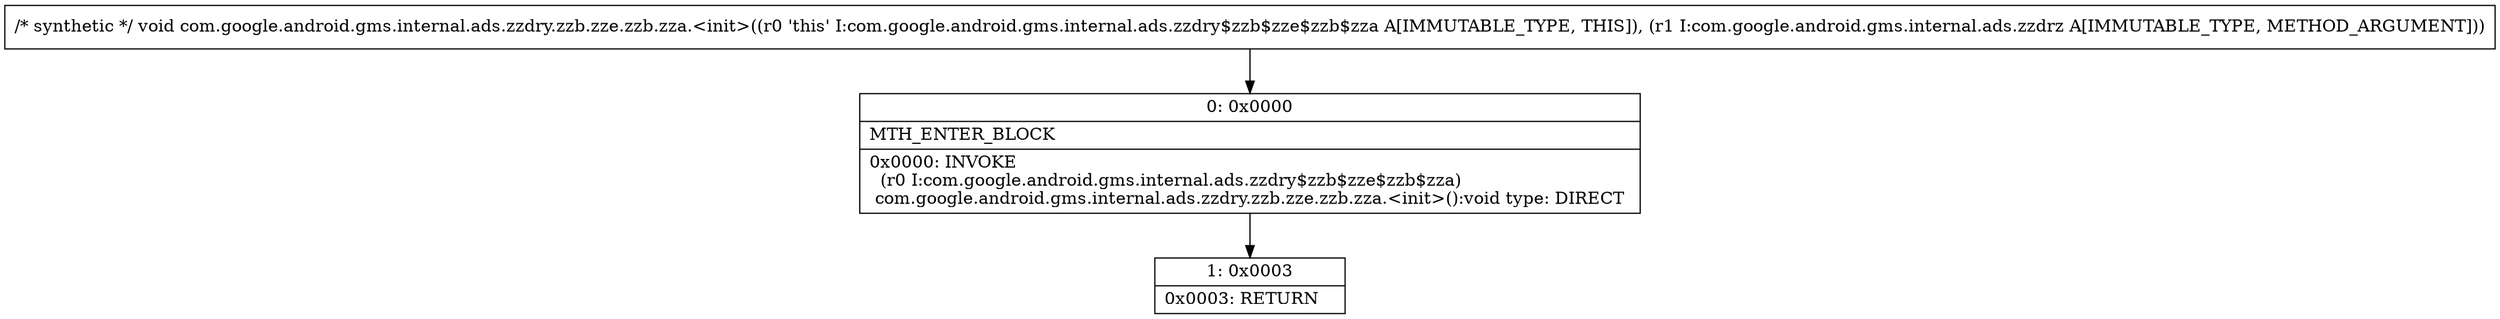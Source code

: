 digraph "CFG forcom.google.android.gms.internal.ads.zzdry.zzb.zze.zzb.zza.\<init\>(Lcom\/google\/android\/gms\/internal\/ads\/zzdrz;)V" {
Node_0 [shape=record,label="{0\:\ 0x0000|MTH_ENTER_BLOCK\l|0x0000: INVOKE  \l  (r0 I:com.google.android.gms.internal.ads.zzdry$zzb$zze$zzb$zza)\l com.google.android.gms.internal.ads.zzdry.zzb.zze.zzb.zza.\<init\>():void type: DIRECT \l}"];
Node_1 [shape=record,label="{1\:\ 0x0003|0x0003: RETURN   \l}"];
MethodNode[shape=record,label="{\/* synthetic *\/ void com.google.android.gms.internal.ads.zzdry.zzb.zze.zzb.zza.\<init\>((r0 'this' I:com.google.android.gms.internal.ads.zzdry$zzb$zze$zzb$zza A[IMMUTABLE_TYPE, THIS]), (r1 I:com.google.android.gms.internal.ads.zzdrz A[IMMUTABLE_TYPE, METHOD_ARGUMENT])) }"];
MethodNode -> Node_0;
Node_0 -> Node_1;
}

